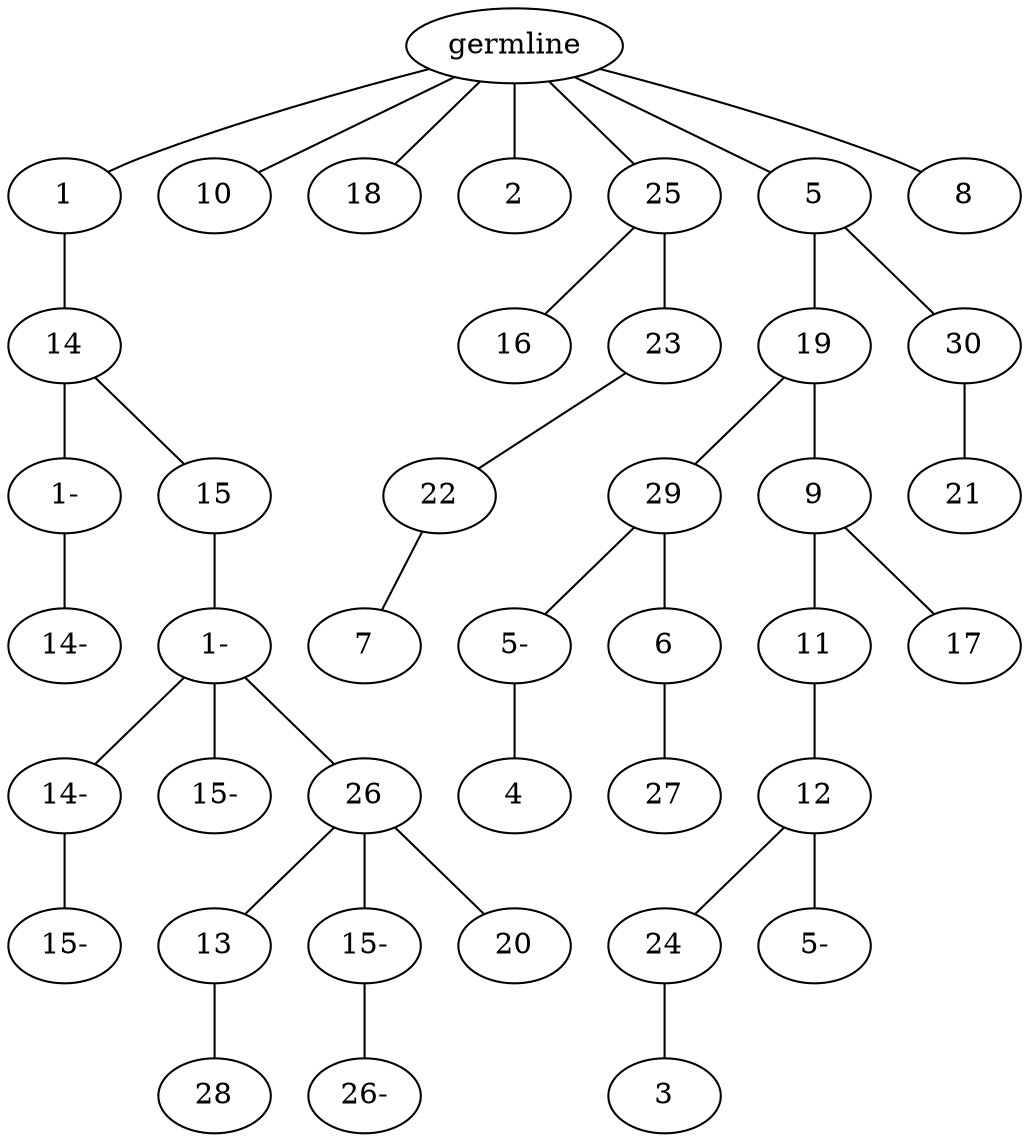 graph tree {
    "140464026552304" [label="germline"];
    "140464030501904" [label="1"];
    "140464029254944" [label="14"];
    "140464029256192" [label="1-"];
    "140464029255184" [label="14-"];
    "140464029254368" [label="15"];
    "140464029256624" [label="1-"];
    "140464029256720" [label="14-"];
    "140464029255904" [label="15-"];
    "140464029257248" [label="15-"];
    "140464029254176" [label="26"];
    "140464029255136" [label="13"];
    "140464029257584" [label="28"];
    "140464029255760" [label="15-"];
    "140464029256240" [label="26-"];
    "140464029254992" [label="20"];
    "140464029255088" [label="10"];
    "140464029256048" [label="18"];
    "140464029256672" [label="2"];
    "140464029254416" [label="25"];
    "140464029256384" [label="16"];
    "140464029254272" [label="23"];
    "140464033648160" [label="22"];
    "140464033647392" [label="7"];
    "140464029253792" [label="5"];
    "140464033648448" [label="19"];
    "140464033645088" [label="29"];
    "140464038671552" [label="5-"];
    "140464038674000" [label="4"];
    "140464033647296" [label="6"];
    "140464033646048" [label="27"];
    "140464033646864" [label="9"];
    "140464033644656" [label="11"];
    "140464033648496" [label="12"];
    "140464033646768" [label="24"];
    "140464033647680" [label="3"];
    "140464033647440" [label="5-"];
    "140464033647728" [label="17"];
    "140464033645952" [label="30"];
    "140464033645136" [label="21"];
    "140464029253984" [label="8"];
    "140464026552304" -- "140464030501904";
    "140464026552304" -- "140464029255088";
    "140464026552304" -- "140464029256048";
    "140464026552304" -- "140464029256672";
    "140464026552304" -- "140464029254416";
    "140464026552304" -- "140464029253792";
    "140464026552304" -- "140464029253984";
    "140464030501904" -- "140464029254944";
    "140464029254944" -- "140464029256192";
    "140464029254944" -- "140464029254368";
    "140464029256192" -- "140464029255184";
    "140464029254368" -- "140464029256624";
    "140464029256624" -- "140464029256720";
    "140464029256624" -- "140464029257248";
    "140464029256624" -- "140464029254176";
    "140464029256720" -- "140464029255904";
    "140464029254176" -- "140464029255136";
    "140464029254176" -- "140464029255760";
    "140464029254176" -- "140464029254992";
    "140464029255136" -- "140464029257584";
    "140464029255760" -- "140464029256240";
    "140464029254416" -- "140464029256384";
    "140464029254416" -- "140464029254272";
    "140464029254272" -- "140464033648160";
    "140464033648160" -- "140464033647392";
    "140464029253792" -- "140464033648448";
    "140464029253792" -- "140464033645952";
    "140464033648448" -- "140464033645088";
    "140464033648448" -- "140464033646864";
    "140464033645088" -- "140464038671552";
    "140464033645088" -- "140464033647296";
    "140464038671552" -- "140464038674000";
    "140464033647296" -- "140464033646048";
    "140464033646864" -- "140464033644656";
    "140464033646864" -- "140464033647728";
    "140464033644656" -- "140464033648496";
    "140464033648496" -- "140464033646768";
    "140464033648496" -- "140464033647440";
    "140464033646768" -- "140464033647680";
    "140464033645952" -- "140464033645136";
}
